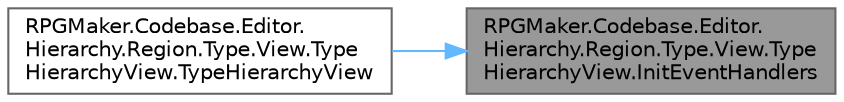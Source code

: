 digraph "RPGMaker.Codebase.Editor.Hierarchy.Region.Type.View.TypeHierarchyView.InitEventHandlers"
{
 // LATEX_PDF_SIZE
  bgcolor="transparent";
  edge [fontname=Helvetica,fontsize=10,labelfontname=Helvetica,labelfontsize=10];
  node [fontname=Helvetica,fontsize=10,shape=box,height=0.2,width=0.4];
  rankdir="RL";
  Node1 [id="Node000001",label="RPGMaker.Codebase.Editor.\lHierarchy.Region.Type.View.Type\lHierarchyView.InitEventHandlers",height=0.2,width=0.4,color="gray40", fillcolor="grey60", style="filled", fontcolor="black",tooltip="イベントの初期設定"];
  Node1 -> Node2 [id="edge1_Node000001_Node000002",dir="back",color="steelblue1",style="solid",tooltip=" "];
  Node2 [id="Node000002",label="RPGMaker.Codebase.Editor.\lHierarchy.Region.Type.View.Type\lHierarchyView.TypeHierarchyView",height=0.2,width=0.4,color="grey40", fillcolor="white", style="filled",URL="$d4/d60/class_r_p_g_maker_1_1_codebase_1_1_editor_1_1_hierarchy_1_1_region_1_1_type_1_1_view_1_1_type_hierarchy_view.html#a68b632d289d99cd88d382b32efdbe88e",tooltip="コンストラクタ"];
}
